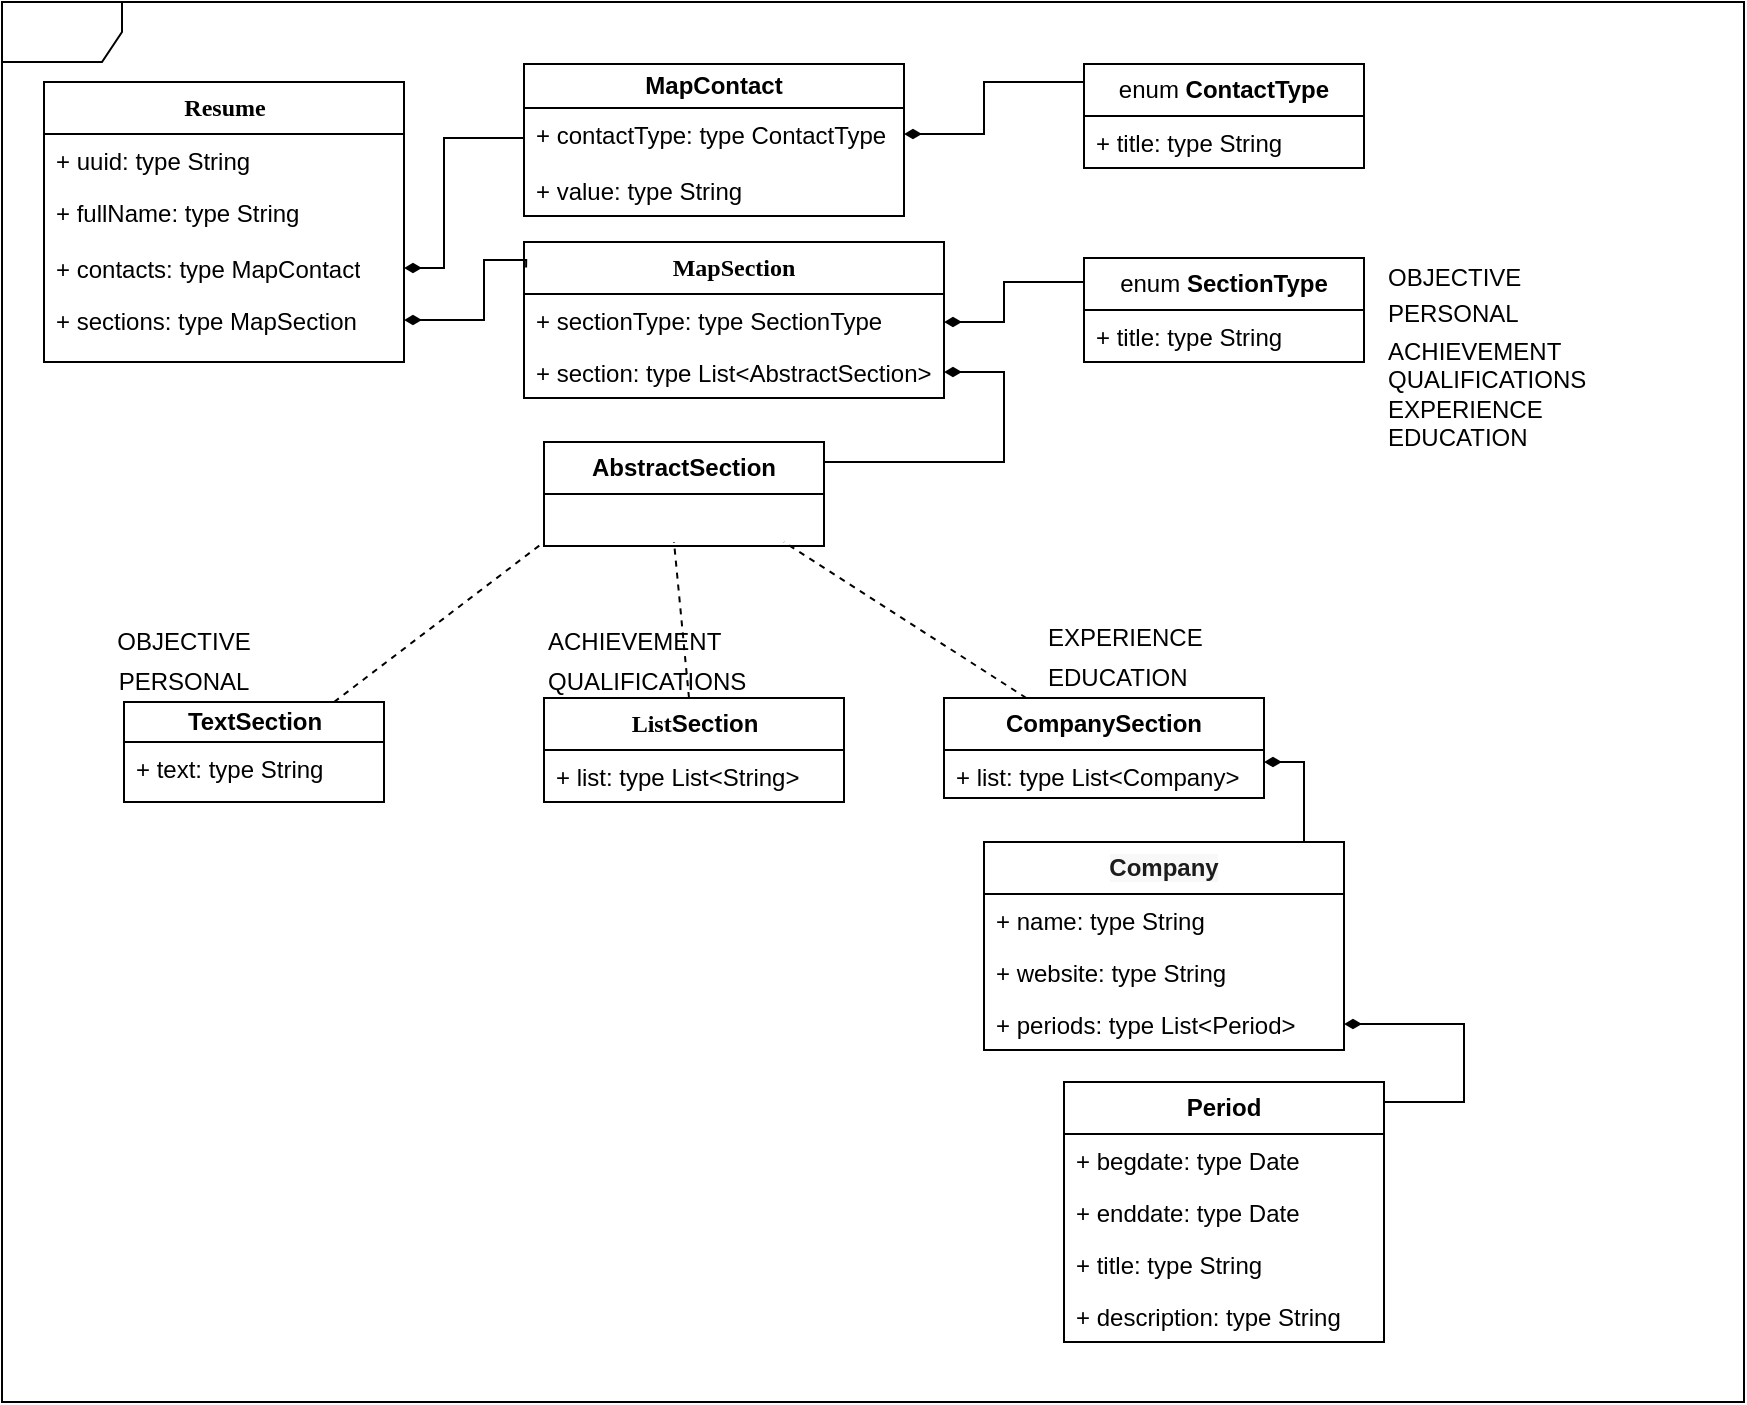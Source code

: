 <mxfile version="24.8.0">
  <diagram name="Page-1" id="c4acf3e9-155e-7222-9cf6-157b1a14988f">
    <mxGraphModel dx="1654" dy="523" grid="1" gridSize="10" guides="1" tooltips="1" connect="1" arrows="1" fold="1" page="1" pageScale="1" pageWidth="850" pageHeight="1100" background="none" math="0" shadow="0">
      <root>
        <mxCell id="0" />
        <mxCell id="1" parent="0" />
        <mxCell id="17acba5748e5396b-1" value="&lt;span style=&quot;color: rgba(0, 0, 0, 0); font-family: monospace; font-size: 0px; text-align: start; text-wrap-mode: nowrap;&quot;&gt;%3CmxGraphModel%3E%3Croot%3E%3CmxCell%20id%3D%220%22%2F%3E%3CmxCell%20id%3D%221%22%20parent%3D%220%22%2F%3E%3CmxCell%20id%3D%222%22%20value%3D%22%26lt%3Bspan%20style%3D%26quot%3Btext-align%3A%20left%3B%26quot%3B%26gt%3BOBJECTIVE%26lt%3B%2Fspan%26gt%3B%22%20style%3D%22text%3Bhtml%3D1%3Balign%3Dcenter%3BverticalAlign%3Dmiddle%3BwhiteSpace%3Dwrap%3Brounded%3D0%3B%22%20vertex%3D%221%22%20parent%3D%221%22%3E%3CmxGeometry%20x%3D%2240%22%20y%3D%22310%22%20width%3D%2260%22%20height%3D%2220%22%20as%3D%22geometry%22%2F%3E%3C%2FmxCell%3E%3C%2Froot%3E%3C%2FmxGraphModel%3E&lt;/span&gt;" style="shape=umlFrame;whiteSpace=wrap;html=1;rounded=0;shadow=0;comic=0;labelBackgroundColor=none;strokeWidth=1;fontFamily=Verdana;fontSize=10;align=center;" parent="1" vertex="1">
          <mxGeometry x="-21" width="871" height="700" as="geometry" />
        </mxCell>
        <mxCell id="17acba5748e5396b-20" value="&lt;font style=&quot;font-size: 12px;&quot;&gt;&lt;b&gt;Resume&lt;/b&gt;&lt;/font&gt;" style="swimlane;html=1;fontStyle=0;childLayout=stackLayout;horizontal=1;startSize=26;fillColor=none;horizontalStack=0;resizeParent=1;resizeLast=0;collapsible=1;marginBottom=0;swimlaneFillColor=#ffffff;rounded=0;shadow=0;comic=0;labelBackgroundColor=none;strokeWidth=1;fontFamily=Verdana;fontSize=10;align=center;" parent="1" vertex="1">
          <mxGeometry y="40" width="180" height="140" as="geometry" />
        </mxCell>
        <mxCell id="17acba5748e5396b-21" value="+ uuid: type String" style="text;html=1;strokeColor=none;fillColor=none;align=left;verticalAlign=top;spacingLeft=4;spacingRight=4;whiteSpace=wrap;overflow=hidden;rotatable=0;points=[[0,0.5],[1,0.5]];portConstraint=eastwest;" parent="17acba5748e5396b-20" vertex="1">
          <mxGeometry y="26" width="180" height="26" as="geometry" />
        </mxCell>
        <mxCell id="17acba5748e5396b-24" value="+ fullName: type String" style="text;html=1;strokeColor=none;fillColor=none;align=left;verticalAlign=top;spacingLeft=4;spacingRight=4;whiteSpace=wrap;overflow=hidden;rotatable=0;points=[[0,0.5],[1,0.5]];portConstraint=eastwest;" parent="17acba5748e5396b-20" vertex="1">
          <mxGeometry y="52" width="180" height="28" as="geometry" />
        </mxCell>
        <mxCell id="nUuIiGJIQyJnDqIDd3Fc-6" value="+ contacts: type MapContact" style="text;strokeColor=none;fillColor=none;align=left;verticalAlign=top;spacingLeft=4;spacingRight=4;overflow=hidden;rotatable=0;points=[[0,0.5],[1,0.5]];portConstraint=eastwest;whiteSpace=wrap;html=1;" parent="17acba5748e5396b-20" vertex="1">
          <mxGeometry y="80" width="180" height="26" as="geometry" />
        </mxCell>
        <mxCell id="nUuIiGJIQyJnDqIDd3Fc-5" value="+ sections: type MapSection" style="text;strokeColor=none;fillColor=none;align=left;verticalAlign=top;spacingLeft=4;spacingRight=4;overflow=hidden;rotatable=0;points=[[0,0.5],[1,0.5]];portConstraint=eastwest;whiteSpace=wrap;html=1;" parent="17acba5748e5396b-20" vertex="1">
          <mxGeometry y="106" width="180" height="26" as="geometry" />
        </mxCell>
        <mxCell id="nUuIiGJIQyJnDqIDd3Fc-33" style="edgeStyle=orthogonalEdgeStyle;rounded=0;orthogonalLoop=1;jettySize=auto;html=1;endArrow=diamondThin;endFill=1;exitX=0.005;exitY=0.163;exitDx=0;exitDy=0;exitPerimeter=0;" parent="1" source="9hCajEY7KA2JkdDaErv1-3" target="nUuIiGJIQyJnDqIDd3Fc-5" edge="1">
          <mxGeometry relative="1" as="geometry">
            <Array as="points">
              <mxPoint x="220" y="129" />
              <mxPoint x="220" y="159" />
            </Array>
            <mxPoint x="240" y="150" as="sourcePoint" />
          </mxGeometry>
        </mxCell>
        <mxCell id="nUuIiGJIQyJnDqIDd3Fc-38" value="enum &lt;b&gt;ContactType&lt;/b&gt;" style="swimlane;fontStyle=0;childLayout=stackLayout;horizontal=1;startSize=26;fillColor=none;horizontalStack=0;resizeParent=1;resizeParentMax=0;resizeLast=0;collapsible=1;marginBottom=0;whiteSpace=wrap;html=1;" parent="1" vertex="1">
          <mxGeometry x="520" y="31" width="140" height="52" as="geometry" />
        </mxCell>
        <mxCell id="nUuIiGJIQyJnDqIDd3Fc-39" value="+ title: type String" style="text;strokeColor=none;fillColor=none;align=left;verticalAlign=top;spacingLeft=4;spacingRight=4;overflow=hidden;rotatable=0;points=[[0,0.5],[1,0.5]];portConstraint=eastwest;whiteSpace=wrap;html=1;" parent="nUuIiGJIQyJnDqIDd3Fc-38" vertex="1">
          <mxGeometry y="26" width="140" height="26" as="geometry" />
        </mxCell>
        <mxCell id="nUuIiGJIQyJnDqIDd3Fc-47" style="edgeStyle=orthogonalEdgeStyle;rounded=0;orthogonalLoop=1;jettySize=auto;html=1;endArrow=diamondThin;endFill=1;" parent="1" source="nUuIiGJIQyJnDqIDd3Fc-42" target="nUuIiGJIQyJnDqIDd3Fc-6" edge="1">
          <mxGeometry relative="1" as="geometry">
            <Array as="points">
              <mxPoint x="200" y="68" />
              <mxPoint x="200" y="133" />
            </Array>
          </mxGeometry>
        </mxCell>
        <mxCell id="nUuIiGJIQyJnDqIDd3Fc-42" value="&lt;b&gt;MapContact&lt;/b&gt;" style="swimlane;fontStyle=0;childLayout=stackLayout;horizontal=1;startSize=22;fillColor=none;horizontalStack=0;resizeParent=1;resizeParentMax=0;resizeLast=0;collapsible=1;marginBottom=0;whiteSpace=wrap;html=1;" parent="1" vertex="1">
          <mxGeometry x="240" y="31" width="190" height="76" as="geometry" />
        </mxCell>
        <mxCell id="nUuIiGJIQyJnDqIDd3Fc-43" value="+ contactType: type&amp;nbsp;&lt;span style=&quot;text-align: center;&quot;&gt;ContactType&lt;/span&gt;" style="text;strokeColor=none;fillColor=none;align=left;verticalAlign=top;spacingLeft=4;spacingRight=4;overflow=hidden;rotatable=0;points=[[0,0.5],[1,0.5]];portConstraint=eastwest;whiteSpace=wrap;html=1;" parent="nUuIiGJIQyJnDqIDd3Fc-42" vertex="1">
          <mxGeometry y="22" width="190" height="28" as="geometry" />
        </mxCell>
        <mxCell id="9hCajEY7KA2JkdDaErv1-1" value="+ value: type String" style="text;strokeColor=none;fillColor=none;align=left;verticalAlign=top;spacingLeft=4;spacingRight=4;overflow=hidden;rotatable=0;points=[[0,0.5],[1,0.5]];portConstraint=eastwest;whiteSpace=wrap;html=1;" parent="nUuIiGJIQyJnDqIDd3Fc-42" vertex="1">
          <mxGeometry y="50" width="190" height="26" as="geometry" />
        </mxCell>
        <mxCell id="nUuIiGJIQyJnDqIDd3Fc-48" style="edgeStyle=orthogonalEdgeStyle;rounded=0;orthogonalLoop=1;jettySize=auto;html=1;endArrow=diamondThin;endFill=1;" parent="1" source="nUuIiGJIQyJnDqIDd3Fc-38" target="nUuIiGJIQyJnDqIDd3Fc-43" edge="1">
          <mxGeometry relative="1" as="geometry">
            <mxPoint x="640" y="95" as="sourcePoint" />
            <Array as="points">
              <mxPoint x="470" y="40" />
              <mxPoint x="470" y="66" />
            </Array>
          </mxGeometry>
        </mxCell>
        <mxCell id="9hCajEY7KA2JkdDaErv1-3" value="&lt;span style=&quot;font-family: Verdana; text-wrap-mode: nowrap;&quot;&gt;&lt;b&gt;MapSection&lt;/b&gt;&lt;/span&gt;" style="swimlane;fontStyle=0;childLayout=stackLayout;horizontal=1;startSize=26;fillColor=none;horizontalStack=0;resizeParent=1;resizeParentMax=0;resizeLast=0;collapsible=1;marginBottom=0;whiteSpace=wrap;html=1;" parent="1" vertex="1">
          <mxGeometry x="240" y="120" width="210" height="78" as="geometry" />
        </mxCell>
        <mxCell id="9hCajEY7KA2JkdDaErv1-12" value="+ sectionType: type SectionType" style="text;strokeColor=none;fillColor=none;align=left;verticalAlign=top;spacingLeft=4;spacingRight=4;overflow=hidden;rotatable=0;points=[[0,0.5],[1,0.5]];portConstraint=eastwest;whiteSpace=wrap;html=1;" parent="9hCajEY7KA2JkdDaErv1-3" vertex="1">
          <mxGeometry y="26" width="210" height="26" as="geometry" />
        </mxCell>
        <mxCell id="9hCajEY7KA2JkdDaErv1-4" value="+ section: type List&amp;lt;AbstractSection&amp;gt;" style="text;strokeColor=none;fillColor=none;align=left;verticalAlign=top;spacingLeft=4;spacingRight=4;overflow=hidden;rotatable=0;points=[[0,0.5],[1,0.5]];portConstraint=eastwest;whiteSpace=wrap;html=1;" parent="9hCajEY7KA2JkdDaErv1-3" vertex="1">
          <mxGeometry y="52" width="210" height="26" as="geometry" />
        </mxCell>
        <mxCell id="9hCajEY7KA2JkdDaErv1-7" value="enum&amp;nbsp;&lt;span style=&quot;text-align: left;&quot;&gt;&lt;b&gt;SectionType&lt;/b&gt;&lt;/span&gt;" style="swimlane;fontStyle=0;childLayout=stackLayout;horizontal=1;startSize=26;fillColor=none;horizontalStack=0;resizeParent=1;resizeParentMax=0;resizeLast=0;collapsible=1;marginBottom=0;whiteSpace=wrap;html=1;" parent="1" vertex="1">
          <mxGeometry x="520" y="128" width="140" height="52" as="geometry" />
        </mxCell>
        <mxCell id="9hCajEY7KA2JkdDaErv1-8" value="+ title: type String" style="text;strokeColor=none;fillColor=none;align=left;verticalAlign=top;spacingLeft=4;spacingRight=4;overflow=hidden;rotatable=0;points=[[0,0.5],[1,0.5]];portConstraint=eastwest;whiteSpace=wrap;html=1;" parent="9hCajEY7KA2JkdDaErv1-7" vertex="1">
          <mxGeometry y="26" width="140" height="26" as="geometry" />
        </mxCell>
        <mxCell id="9hCajEY7KA2JkdDaErv1-11" style="edgeStyle=orthogonalEdgeStyle;rounded=0;orthogonalLoop=1;jettySize=auto;html=1;endArrow=diamondThin;endFill=1;" parent="1" source="9hCajEY7KA2JkdDaErv1-7" target="9hCajEY7KA2JkdDaErv1-3" edge="1">
          <mxGeometry relative="1" as="geometry">
            <mxPoint x="610" y="50" as="sourcePoint" />
            <mxPoint x="538" y="76" as="targetPoint" />
            <Array as="points">
              <mxPoint x="480" y="140" />
              <mxPoint x="480" y="160" />
            </Array>
          </mxGeometry>
        </mxCell>
        <mxCell id="9hCajEY7KA2JkdDaErv1-14" value="&lt;span style=&quot;text-align: left;&quot;&gt;&lt;b&gt;AbstractSection&lt;/b&gt;&lt;/span&gt;" style="swimlane;fontStyle=0;childLayout=stackLayout;horizontal=1;startSize=26;fillColor=none;horizontalStack=0;resizeParent=1;resizeParentMax=0;resizeLast=0;collapsible=1;marginBottom=0;whiteSpace=wrap;html=1;" parent="1" vertex="1">
          <mxGeometry x="250" y="220" width="140" height="52" as="geometry" />
        </mxCell>
        <mxCell id="9hCajEY7KA2JkdDaErv1-18" value="&lt;span style=&quot;font-family: Helvetica; font-size: 12px; text-align: left; text-wrap-mode: wrap;&quot;&gt;&lt;b&gt;TextSection&lt;/b&gt;&lt;/span&gt;" style="swimlane;html=1;fontStyle=0;childLayout=stackLayout;horizontal=1;startSize=20;fillColor=none;horizontalStack=0;resizeParent=1;resizeLast=0;collapsible=1;marginBottom=0;swimlaneFillColor=#ffffff;rounded=0;shadow=0;comic=0;labelBackgroundColor=none;strokeWidth=1;fontFamily=Verdana;fontSize=10;align=center;" parent="1" vertex="1">
          <mxGeometry x="40" y="350" width="130" height="50" as="geometry" />
        </mxCell>
        <mxCell id="9hCajEY7KA2JkdDaErv1-20" value="+ text: type String" style="text;html=1;strokeColor=none;fillColor=none;align=left;verticalAlign=top;spacingLeft=4;spacingRight=4;whiteSpace=wrap;overflow=hidden;rotatable=0;points=[[0,0.5],[1,0.5]];portConstraint=eastwest;" parent="9hCajEY7KA2JkdDaErv1-18" vertex="1">
          <mxGeometry y="20" width="130" height="26" as="geometry" />
        </mxCell>
        <mxCell id="9hCajEY7KA2JkdDaErv1-21" value="&lt;b&gt;&lt;font style=&quot;font-size: 12px;&quot;&gt;List&lt;/font&gt;&lt;span style=&quot;font-family: Helvetica; font-size: 12px; text-align: left; text-wrap-mode: wrap;&quot;&gt;Section&lt;/span&gt;&lt;/b&gt;" style="swimlane;html=1;fontStyle=0;childLayout=stackLayout;horizontal=1;startSize=26;fillColor=none;horizontalStack=0;resizeParent=1;resizeLast=0;collapsible=1;marginBottom=0;swimlaneFillColor=#ffffff;rounded=0;shadow=0;comic=0;labelBackgroundColor=none;strokeWidth=1;fontFamily=Verdana;fontSize=10;align=center;" parent="1" vertex="1">
          <mxGeometry x="250" y="348" width="150" height="52" as="geometry" />
        </mxCell>
        <mxCell id="9hCajEY7KA2JkdDaErv1-23" value="+ list: type List&amp;lt;String&amp;gt;" style="text;html=1;strokeColor=none;fillColor=none;align=left;verticalAlign=top;spacingLeft=4;spacingRight=4;whiteSpace=wrap;overflow=hidden;rotatable=0;points=[[0,0.5],[1,0.5]];portConstraint=eastwest;" parent="9hCajEY7KA2JkdDaErv1-21" vertex="1">
          <mxGeometry y="26" width="150" height="26" as="geometry" />
        </mxCell>
        <mxCell id="9hCajEY7KA2JkdDaErv1-27" value="&lt;b&gt;CompanySection&lt;/b&gt;" style="swimlane;fontStyle=0;childLayout=stackLayout;horizontal=1;startSize=26;fillColor=none;horizontalStack=0;resizeParent=1;resizeParentMax=0;resizeLast=0;collapsible=1;marginBottom=0;whiteSpace=wrap;html=1;" parent="1" vertex="1">
          <mxGeometry x="450" y="348" width="160" height="50" as="geometry" />
        </mxCell>
        <mxCell id="9hCajEY7KA2JkdDaErv1-30" value="+ list: type List&amp;lt;Company&amp;gt;" style="text;strokeColor=none;fillColor=none;align=left;verticalAlign=top;spacingLeft=4;spacingRight=4;overflow=hidden;rotatable=0;points=[[0,0.5],[1,0.5]];portConstraint=eastwest;whiteSpace=wrap;html=1;" parent="9hCajEY7KA2JkdDaErv1-27" vertex="1">
          <mxGeometry y="26" width="160" height="24" as="geometry" />
        </mxCell>
        <mxCell id="9hCajEY7KA2JkdDaErv1-31" value="&lt;b style=&quot;box-sizing: inherit; color: rgb(29, 28, 29); font-family: Slack-Lato, Slack-Fractions, appleLogo, sans-serif; font-variant-ligatures: common-ligatures; text-align: left; background-color: rgb(248, 248, 248);&quot; data-stringify-type=&quot;bold&quot;&gt;&lt;font style=&quot;font-size: 12px;&quot;&gt;Company&lt;/font&gt;&lt;/b&gt;" style="swimlane;fontStyle=0;childLayout=stackLayout;horizontal=1;startSize=26;fillColor=none;horizontalStack=0;resizeParent=1;resizeParentMax=0;resizeLast=0;collapsible=1;marginBottom=0;whiteSpace=wrap;html=1;" parent="1" vertex="1">
          <mxGeometry x="470" y="420" width="180" height="104" as="geometry" />
        </mxCell>
        <mxCell id="9hCajEY7KA2JkdDaErv1-32" value="+ name: type String" style="text;strokeColor=none;fillColor=none;align=left;verticalAlign=top;spacingLeft=4;spacingRight=4;overflow=hidden;rotatable=0;points=[[0,0.5],[1,0.5]];portConstraint=eastwest;whiteSpace=wrap;html=1;" parent="9hCajEY7KA2JkdDaErv1-31" vertex="1">
          <mxGeometry y="26" width="180" height="26" as="geometry" />
        </mxCell>
        <mxCell id="9hCajEY7KA2JkdDaErv1-33" value="+ website: type&amp;nbsp;&lt;span style=&quot;text-align: center;&quot;&gt;String&lt;/span&gt;" style="text;strokeColor=none;fillColor=none;align=left;verticalAlign=top;spacingLeft=4;spacingRight=4;overflow=hidden;rotatable=0;points=[[0,0.5],[1,0.5]];portConstraint=eastwest;whiteSpace=wrap;html=1;" parent="9hCajEY7KA2JkdDaErv1-31" vertex="1">
          <mxGeometry y="52" width="180" height="26" as="geometry" />
        </mxCell>
        <mxCell id="9hCajEY7KA2JkdDaErv1-34" value="+ periods: type List&amp;lt;Period&amp;gt;" style="text;strokeColor=none;fillColor=none;align=left;verticalAlign=top;spacingLeft=4;spacingRight=4;overflow=hidden;rotatable=0;points=[[0,0.5],[1,0.5]];portConstraint=eastwest;whiteSpace=wrap;html=1;" parent="9hCajEY7KA2JkdDaErv1-31" vertex="1">
          <mxGeometry y="78" width="180" height="26" as="geometry" />
        </mxCell>
        <mxCell id="9hCajEY7KA2JkdDaErv1-35" value="&lt;b&gt;Period&lt;/b&gt;" style="swimlane;fontStyle=0;childLayout=stackLayout;horizontal=1;startSize=26;fillColor=none;horizontalStack=0;resizeParent=1;resizeParentMax=0;resizeLast=0;collapsible=1;marginBottom=0;whiteSpace=wrap;html=1;" parent="1" vertex="1">
          <mxGeometry x="510" y="540" width="160" height="130" as="geometry" />
        </mxCell>
        <mxCell id="9hCajEY7KA2JkdDaErv1-36" value="+ begdate: type Date" style="text;strokeColor=none;fillColor=none;align=left;verticalAlign=top;spacingLeft=4;spacingRight=4;overflow=hidden;rotatable=0;points=[[0,0.5],[1,0.5]];portConstraint=eastwest;whiteSpace=wrap;html=1;" parent="9hCajEY7KA2JkdDaErv1-35" vertex="1">
          <mxGeometry y="26" width="160" height="26" as="geometry" />
        </mxCell>
        <mxCell id="9hCajEY7KA2JkdDaErv1-37" value="+ enddate: type Date" style="text;strokeColor=none;fillColor=none;align=left;verticalAlign=top;spacingLeft=4;spacingRight=4;overflow=hidden;rotatable=0;points=[[0,0.5],[1,0.5]];portConstraint=eastwest;whiteSpace=wrap;html=1;" parent="9hCajEY7KA2JkdDaErv1-35" vertex="1">
          <mxGeometry y="52" width="160" height="26" as="geometry" />
        </mxCell>
        <mxCell id="9hCajEY7KA2JkdDaErv1-38" value="+ title: type String" style="text;strokeColor=none;fillColor=none;align=left;verticalAlign=top;spacingLeft=4;spacingRight=4;overflow=hidden;rotatable=0;points=[[0,0.5],[1,0.5]];portConstraint=eastwest;whiteSpace=wrap;html=1;" parent="9hCajEY7KA2JkdDaErv1-35" vertex="1">
          <mxGeometry y="78" width="160" height="26" as="geometry" />
        </mxCell>
        <mxCell id="9hCajEY7KA2JkdDaErv1-39" value="+ description: type String" style="text;strokeColor=none;fillColor=none;align=left;verticalAlign=top;spacingLeft=4;spacingRight=4;overflow=hidden;rotatable=0;points=[[0,0.5],[1,0.5]];portConstraint=eastwest;whiteSpace=wrap;html=1;" parent="9hCajEY7KA2JkdDaErv1-35" vertex="1">
          <mxGeometry y="104" width="160" height="26" as="geometry" />
        </mxCell>
        <mxCell id="9hCajEY7KA2JkdDaErv1-40" style="edgeStyle=orthogonalEdgeStyle;rounded=0;orthogonalLoop=1;jettySize=auto;html=1;endArrow=diamondThin;endFill=1;" parent="1" source="9hCajEY7KA2JkdDaErv1-14" target="9hCajEY7KA2JkdDaErv1-4" edge="1">
          <mxGeometry relative="1" as="geometry">
            <mxPoint x="550" y="150" as="sourcePoint" />
            <mxPoint x="450" y="170" as="targetPoint" />
            <Array as="points">
              <mxPoint x="480" y="230" />
              <mxPoint x="480" y="185" />
            </Array>
          </mxGeometry>
        </mxCell>
        <mxCell id="9hCajEY7KA2JkdDaErv1-41" value="&lt;span style=&quot;text-align: left;&quot;&gt;OBJECTIVE&lt;/span&gt;" style="text;html=1;align=center;verticalAlign=middle;whiteSpace=wrap;rounded=0;" parent="1" vertex="1">
          <mxGeometry x="40" y="310" width="60" height="20" as="geometry" />
        </mxCell>
        <mxCell id="9hCajEY7KA2JkdDaErv1-42" value="&lt;span style=&quot;text-align: left;&quot;&gt;PERSONAL&lt;/span&gt;" style="text;html=1;align=center;verticalAlign=middle;whiteSpace=wrap;rounded=0;" parent="1" vertex="1">
          <mxGeometry x="40" y="330" width="60" height="20" as="geometry" />
        </mxCell>
        <mxCell id="9hCajEY7KA2JkdDaErv1-43" value="&lt;span style=&quot;&quot;&gt;ACHIEVEMENT&lt;/span&gt;" style="text;html=1;align=left;verticalAlign=middle;whiteSpace=wrap;rounded=0;" parent="1" vertex="1">
          <mxGeometry x="250" y="310" width="100" height="20" as="geometry" />
        </mxCell>
        <mxCell id="9hCajEY7KA2JkdDaErv1-44" value="&lt;span style=&quot;&quot;&gt;QUALIFICATIONS&lt;/span&gt;" style="text;html=1;align=left;verticalAlign=middle;whiteSpace=wrap;rounded=0;" parent="1" vertex="1">
          <mxGeometry x="250" y="330" width="80" height="20" as="geometry" />
        </mxCell>
        <mxCell id="9hCajEY7KA2JkdDaErv1-46" value="" style="endArrow=none;dashed=1;html=1;rounded=0;exitX=0.808;exitY=0;exitDx=0;exitDy=0;exitPerimeter=0;" parent="1" source="9hCajEY7KA2JkdDaErv1-18" edge="1">
          <mxGeometry width="50" height="50" relative="1" as="geometry">
            <mxPoint x="150" y="345" as="sourcePoint" />
            <mxPoint x="250" y="270" as="targetPoint" />
          </mxGeometry>
        </mxCell>
        <mxCell id="9hCajEY7KA2JkdDaErv1-47" value="" style="endArrow=none;dashed=1;html=1;rounded=0;" parent="1" source="9hCajEY7KA2JkdDaErv1-21" edge="1">
          <mxGeometry width="50" height="50" relative="1" as="geometry">
            <mxPoint x="370" y="330" as="sourcePoint" />
            <mxPoint x="315" y="270" as="targetPoint" />
          </mxGeometry>
        </mxCell>
        <mxCell id="9hCajEY7KA2JkdDaErv1-48" value="" style="endArrow=none;dashed=1;html=1;rounded=0;" parent="1" source="9hCajEY7KA2JkdDaErv1-27" edge="1">
          <mxGeometry width="50" height="50" relative="1" as="geometry">
            <mxPoint x="310" y="550" as="sourcePoint" />
            <mxPoint x="370" y="270" as="targetPoint" />
          </mxGeometry>
        </mxCell>
        <mxCell id="9hCajEY7KA2JkdDaErv1-49" value="&lt;span style=&quot;text-align: center;&quot;&gt;EXPERIENCE&lt;/span&gt;" style="text;html=1;align=left;verticalAlign=middle;whiteSpace=wrap;rounded=0;" parent="1" vertex="1">
          <mxGeometry x="500" y="308" width="100" height="20" as="geometry" />
        </mxCell>
        <mxCell id="9hCajEY7KA2JkdDaErv1-50" value="EDUCATION" style="text;html=1;align=left;verticalAlign=middle;whiteSpace=wrap;rounded=0;" parent="1" vertex="1">
          <mxGeometry x="500" y="328" width="100" height="20" as="geometry" />
        </mxCell>
        <mxCell id="9hCajEY7KA2JkdDaErv1-52" value="&lt;h1 style=&quot;margin-top: 0px; line-height: 60%; margin-bottom: 0px;&quot;&gt;&lt;span style=&quot;font-weight: normal; font-size: 12px;&quot;&gt;&lt;span style=&quot;&quot;&gt;OB&lt;/span&gt;&lt;span style=&quot;&quot;&gt;&lt;font style=&quot;font-size: 12px;&quot;&gt;JECTIVE&lt;/font&gt;&lt;/span&gt;&lt;/span&gt;&lt;/h1&gt;&lt;h1 style=&quot;margin-top: 0px; line-height: 60%; margin-bottom: 0px;&quot;&gt;&lt;span style=&quot;background-color: initial; font-weight: normal; font-size: 12px;&quot;&gt;&lt;font style=&quot;font-size: 12px;&quot;&gt;PERSONAL&lt;/font&gt;&lt;/span&gt;&lt;/h1&gt;&lt;h1 style=&quot;margin-top: 0px; line-height: 60%; margin-bottom: 0px;&quot;&gt;&lt;span style=&quot;background-color: initial; font-weight: normal; font-size: 12px;&quot;&gt;&lt;font style=&quot;font-size: 12px;&quot;&gt;ACHIEVEMENT&lt;/font&gt;&lt;/span&gt;&lt;/h1&gt;&lt;div&gt;QUALIFICATIONS&lt;/div&gt;&lt;div&gt;&lt;span style=&quot;text-align: center;&quot;&gt;EXPERIENCE&lt;/span&gt;&lt;/div&gt;&lt;div&gt;EDUCATION&lt;span style=&quot;font-size: 12px; font-weight: 400;&quot;&gt;&lt;/span&gt;&lt;/div&gt;&lt;div&gt;&lt;span style=&quot;font-size: 12px; font-weight: 400;&quot;&gt;&lt;br&gt;&lt;/span&gt;&lt;/div&gt;" style="text;html=1;whiteSpace=wrap;overflow=hidden;rounded=0;" parent="1" vertex="1">
          <mxGeometry x="670" y="120" width="120" height="112" as="geometry" />
        </mxCell>
        <mxCell id="9hCajEY7KA2JkdDaErv1-53" style="edgeStyle=orthogonalEdgeStyle;rounded=0;orthogonalLoop=1;jettySize=auto;html=1;endArrow=diamondThin;endFill=1;exitX=0.677;exitY=0;exitDx=0;exitDy=0;exitPerimeter=0;" parent="1" source="9hCajEY7KA2JkdDaErv1-31" target="9hCajEY7KA2JkdDaErv1-30" edge="1">
          <mxGeometry relative="1" as="geometry">
            <mxPoint x="670" y="310" as="sourcePoint" />
            <mxPoint x="720" y="265" as="targetPoint" />
            <Array as="points">
              <mxPoint x="630" y="420" />
              <mxPoint x="630" y="380" />
            </Array>
          </mxGeometry>
        </mxCell>
        <mxCell id="9hCajEY7KA2JkdDaErv1-54" style="edgeStyle=orthogonalEdgeStyle;rounded=0;orthogonalLoop=1;jettySize=auto;html=1;endArrow=diamondThin;endFill=1;" parent="1" source="9hCajEY7KA2JkdDaErv1-35" target="9hCajEY7KA2JkdDaErv1-34" edge="1">
          <mxGeometry relative="1" as="geometry">
            <mxPoint x="720" y="565" as="sourcePoint" />
            <mxPoint x="770" y="520" as="targetPoint" />
            <Array as="points">
              <mxPoint x="710" y="550" />
              <mxPoint x="710" y="511" />
            </Array>
          </mxGeometry>
        </mxCell>
      </root>
    </mxGraphModel>
  </diagram>
</mxfile>
